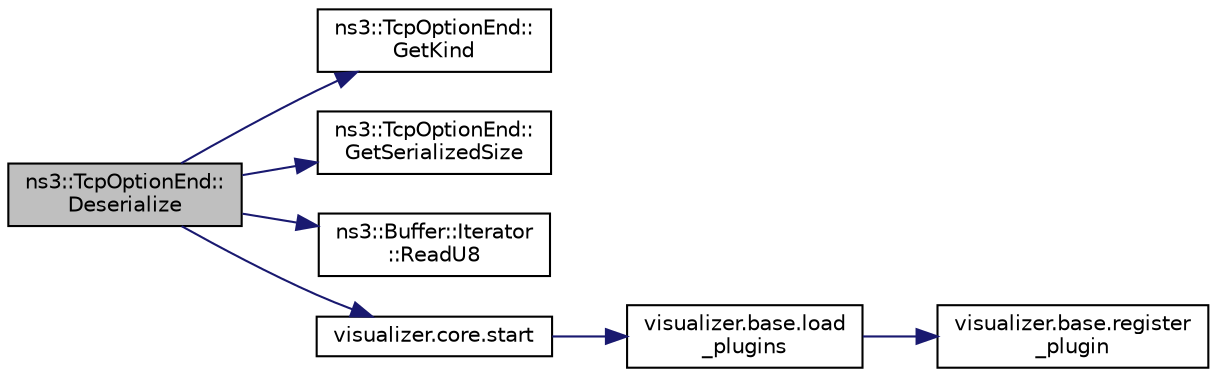digraph "ns3::TcpOptionEnd::Deserialize"
{
 // LATEX_PDF_SIZE
  edge [fontname="Helvetica",fontsize="10",labelfontname="Helvetica",labelfontsize="10"];
  node [fontname="Helvetica",fontsize="10",shape=record];
  rankdir="LR";
  Node1 [label="ns3::TcpOptionEnd::\lDeserialize",height=0.2,width=0.4,color="black", fillcolor="grey75", style="filled", fontcolor="black",tooltip="Deserialize the Option from a buffer iterator."];
  Node1 -> Node2 [color="midnightblue",fontsize="10",style="solid",fontname="Helvetica"];
  Node2 [label="ns3::TcpOptionEnd::\lGetKind",height=0.2,width=0.4,color="black", fillcolor="white", style="filled",URL="$classns3_1_1_tcp_option_end.html#ab4a5426a006c40a2ff2200c33678a9ef",tooltip="Get the ‘kind’ (as in RFC 793) of this option."];
  Node1 -> Node3 [color="midnightblue",fontsize="10",style="solid",fontname="Helvetica"];
  Node3 [label="ns3::TcpOptionEnd::\lGetSerializedSize",height=0.2,width=0.4,color="black", fillcolor="white", style="filled",URL="$classns3_1_1_tcp_option_end.html#adc8ee2b9cfaf7cb6088e3f21c93a5e7c",tooltip="Returns number of bytes required for Option serialization."];
  Node1 -> Node4 [color="midnightblue",fontsize="10",style="solid",fontname="Helvetica"];
  Node4 [label="ns3::Buffer::Iterator\l::ReadU8",height=0.2,width=0.4,color="black", fillcolor="white", style="filled",URL="$classns3_1_1_buffer_1_1_iterator.html#a7d7d5299e27ecf41aef37e315984ad5a",tooltip=" "];
  Node1 -> Node5 [color="midnightblue",fontsize="10",style="solid",fontname="Helvetica"];
  Node5 [label="visualizer.core.start",height=0.2,width=0.4,color="black", fillcolor="white", style="filled",URL="$namespacevisualizer_1_1core.html#a2a35e5d8a34af358b508dac8635754e0",tooltip=" "];
  Node5 -> Node6 [color="midnightblue",fontsize="10",style="solid",fontname="Helvetica"];
  Node6 [label="visualizer.base.load\l_plugins",height=0.2,width=0.4,color="black", fillcolor="white", style="filled",URL="$namespacevisualizer_1_1base.html#ad171497a5ff1afe0a73bedaebf35448f",tooltip=" "];
  Node6 -> Node7 [color="midnightblue",fontsize="10",style="solid",fontname="Helvetica"];
  Node7 [label="visualizer.base.register\l_plugin",height=0.2,width=0.4,color="black", fillcolor="white", style="filled",URL="$namespacevisualizer_1_1base.html#a6b0ffcff1e17ec4027496f50177e5b9e",tooltip=" "];
}
